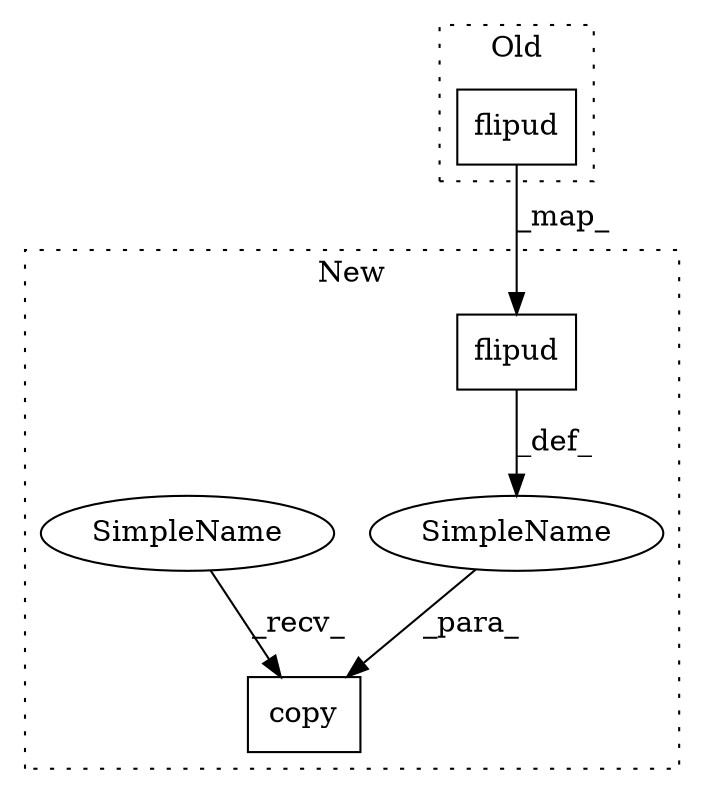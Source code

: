 digraph G {
subgraph cluster0 {
1 [label="flipud" a="32" s="4836,4852" l="7,1" shape="box"];
label = "Old";
style="dotted";
}
subgraph cluster1 {
2 [label="flipud" a="32" s="4895,4911" l="7,1" shape="box"];
3 [label="copy" a="32" s="4884,4912" l="5,1" shape="box"];
4 [label="SimpleName" a="42" s="" l="" shape="ellipse"];
5 [label="SimpleName" a="42" s="4878" l="5" shape="ellipse"];
label = "New";
style="dotted";
}
1 -> 2 [label="_map_"];
2 -> 4 [label="_def_"];
4 -> 3 [label="_para_"];
5 -> 3 [label="_recv_"];
}